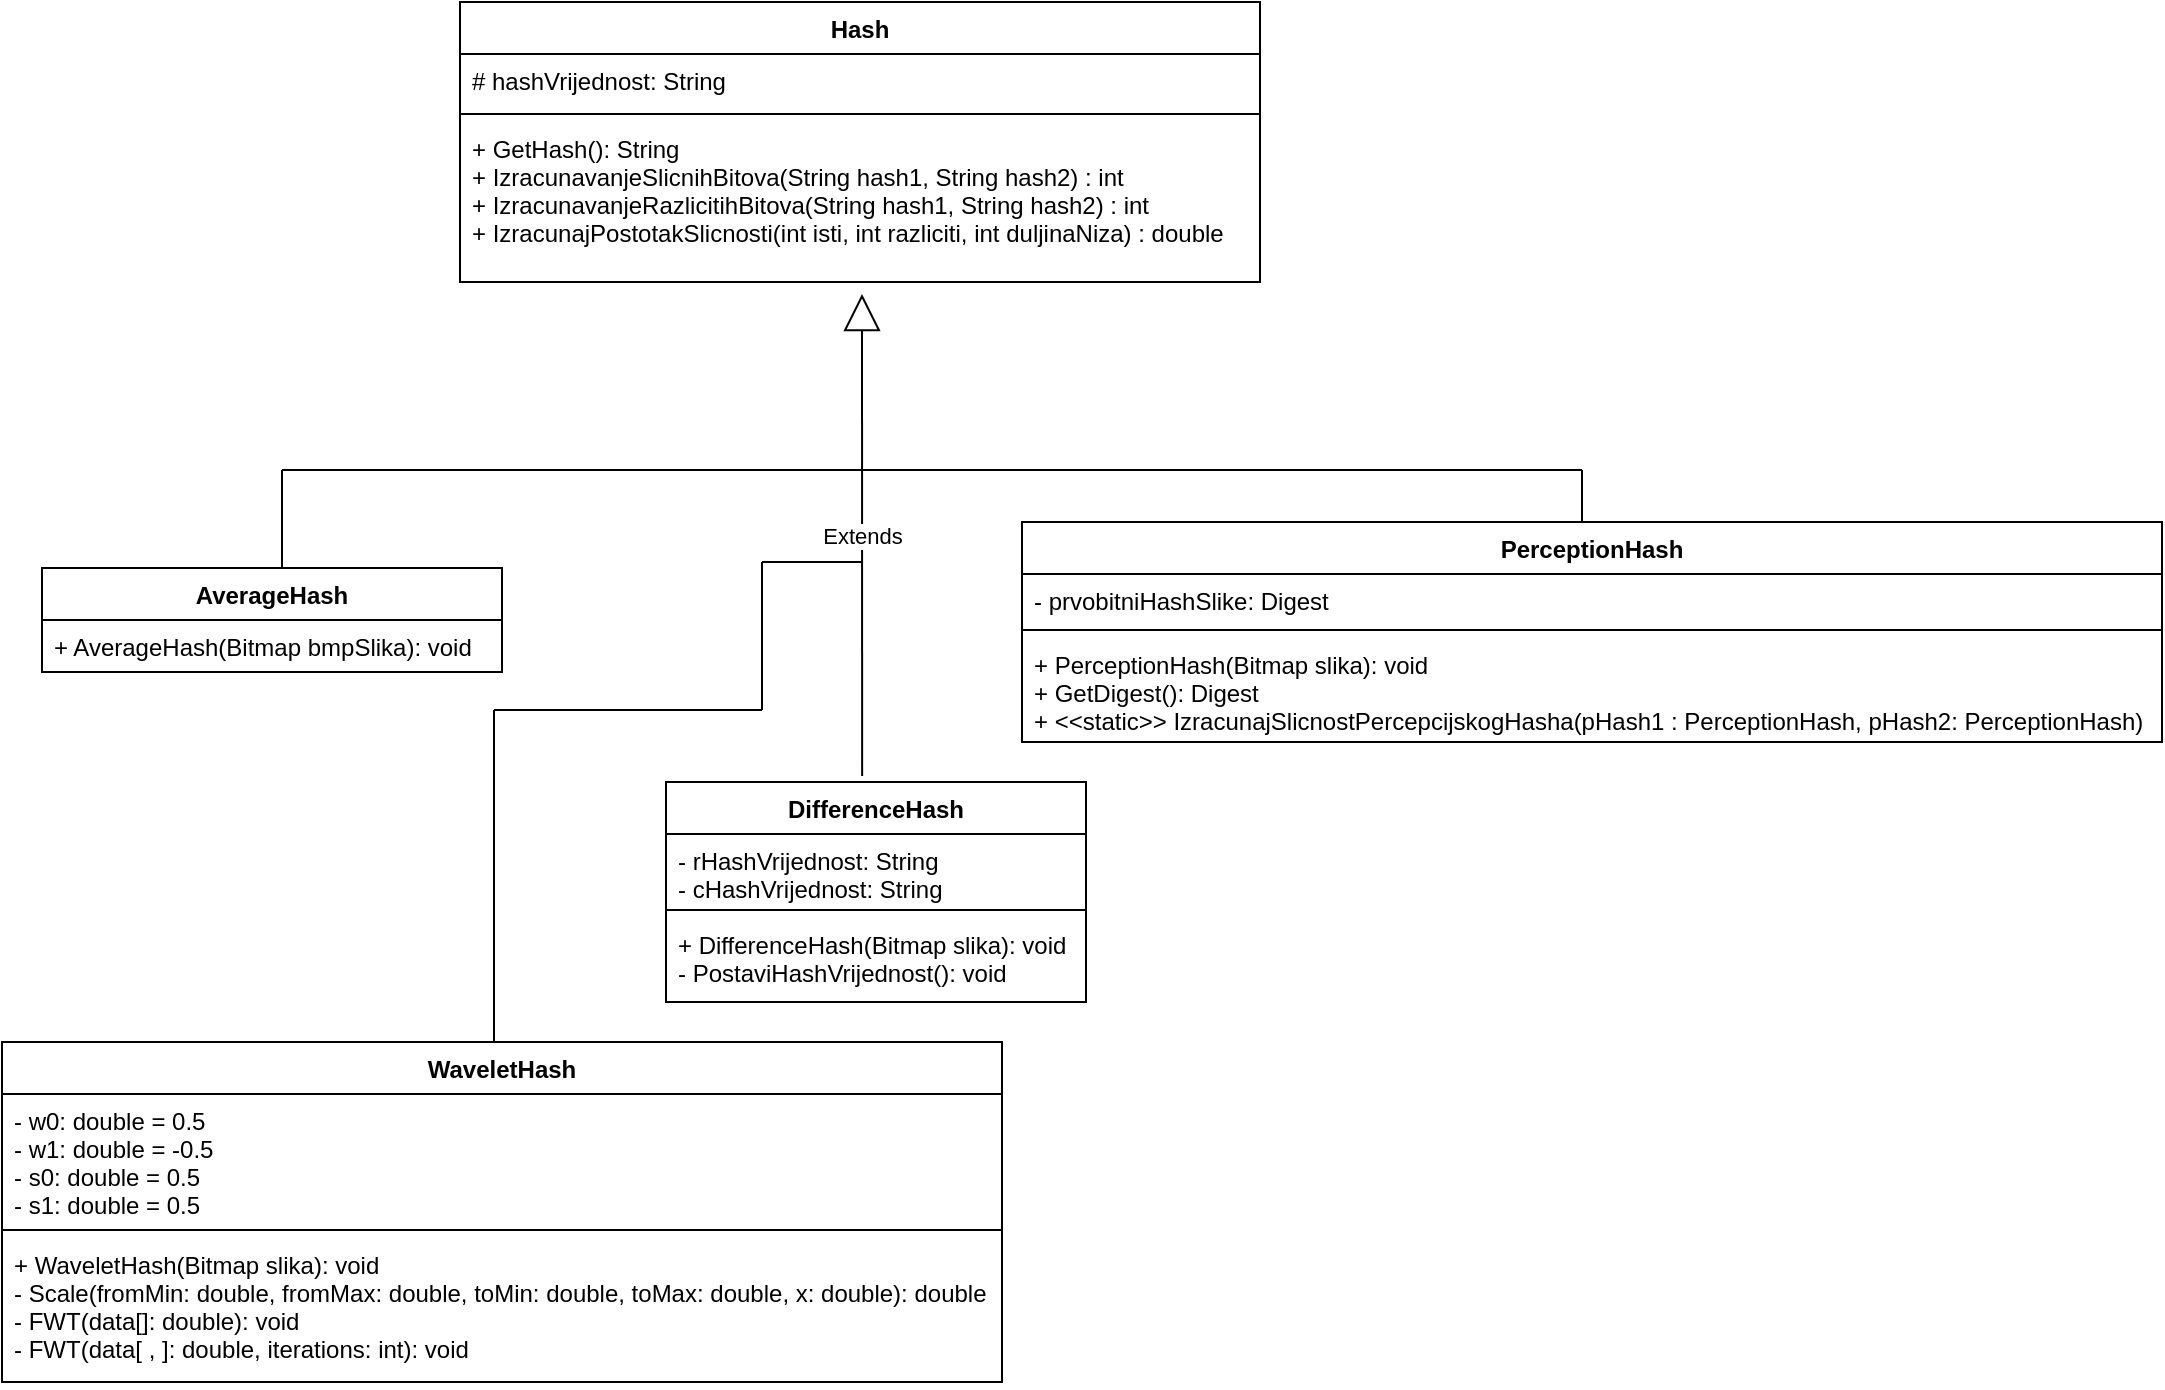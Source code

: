 <mxfile version="12.5.2" type="device"><diagram id="x8IMpiPrJYeHH6Swr816" name="Page-1"><mxGraphModel dx="1173" dy="596" grid="1" gridSize="10" guides="1" tooltips="1" connect="1" arrows="1" fold="1" page="1" pageScale="1" pageWidth="827" pageHeight="1169" math="0" shadow="0"><root><mxCell id="0"/><mxCell id="1" parent="0"/><mxCell id="HeN5N1ZVZEtHpaklhV_q-20" value="" style="line;strokeWidth=1;fillColor=none;align=left;verticalAlign=middle;spacingTop=-1;spacingLeft=3;spacingRight=3;rotatable=0;labelPosition=right;points=[];portConstraint=eastwest;direction=south;" parent="1" vertex="1"><mxGeometry x="136" y="264" width="8" height="53" as="geometry"/></mxCell><mxCell id="HeN5N1ZVZEtHpaklhV_q-5" value="Hash" style="swimlane;fontStyle=1;align=center;verticalAlign=top;childLayout=stackLayout;horizontal=1;startSize=26;horizontalStack=0;resizeParent=1;resizeParentMax=0;resizeLast=0;collapsible=1;marginBottom=0;" parent="1" vertex="1"><mxGeometry x="229" y="30" width="400" height="140" as="geometry"/></mxCell><mxCell id="HeN5N1ZVZEtHpaklhV_q-6" value="# hashVrijednost: String" style="text;strokeColor=none;fillColor=none;align=left;verticalAlign=top;spacingLeft=4;spacingRight=4;overflow=hidden;rotatable=0;points=[[0,0.5],[1,0.5]];portConstraint=eastwest;" parent="HeN5N1ZVZEtHpaklhV_q-5" vertex="1"><mxGeometry y="26" width="400" height="26" as="geometry"/></mxCell><mxCell id="HeN5N1ZVZEtHpaklhV_q-7" value="" style="line;strokeWidth=1;fillColor=none;align=left;verticalAlign=middle;spacingTop=-1;spacingLeft=3;spacingRight=3;rotatable=0;labelPosition=right;points=[];portConstraint=eastwest;" parent="HeN5N1ZVZEtHpaklhV_q-5" vertex="1"><mxGeometry y="52" width="400" height="8" as="geometry"/></mxCell><mxCell id="HeN5N1ZVZEtHpaklhV_q-8" value="+ GetHash(): String&#10;+ IzracunavanjeSlicnihBitova(String hash1, String hash2) : int&#10;+ IzracunavanjeRazlicitihBitova(String hash1, String hash2) : int&#10;+ IzracunajPostotakSlicnosti(int isti, int razliciti, int duljinaNiza) : double" style="text;strokeColor=none;fillColor=none;align=left;verticalAlign=top;spacingLeft=4;spacingRight=4;overflow=hidden;rotatable=0;points=[[0,0.5],[1,0.5]];portConstraint=eastwest;" parent="HeN5N1ZVZEtHpaklhV_q-5" vertex="1"><mxGeometry y="60" width="400" height="80" as="geometry"/></mxCell><mxCell id="HeN5N1ZVZEtHpaklhV_q-9" value="AverageHash" style="swimlane;fontStyle=1;align=center;verticalAlign=top;childLayout=stackLayout;horizontal=1;startSize=26;horizontalStack=0;resizeParent=1;resizeParentMax=0;resizeLast=0;collapsible=1;marginBottom=0;" parent="1" vertex="1"><mxGeometry x="20" y="313" width="230" height="52" as="geometry"/></mxCell><mxCell id="HeN5N1ZVZEtHpaklhV_q-12" value="+ AverageHash(Bitmap bmpSlika): void" style="text;strokeColor=none;fillColor=none;align=left;verticalAlign=top;spacingLeft=4;spacingRight=4;overflow=hidden;rotatable=0;points=[[0,0.5],[1,0.5]];portConstraint=eastwest;" parent="HeN5N1ZVZEtHpaklhV_q-9" vertex="1"><mxGeometry y="26" width="230" height="26" as="geometry"/></mxCell><mxCell id="HeN5N1ZVZEtHpaklhV_q-13" value="DifferenceHash" style="swimlane;fontStyle=1;align=center;verticalAlign=top;childLayout=stackLayout;horizontal=1;startSize=26;horizontalStack=0;resizeParent=1;resizeParentMax=0;resizeLast=0;collapsible=1;marginBottom=0;" parent="1" vertex="1"><mxGeometry x="332" y="420" width="210" height="110" as="geometry"/></mxCell><mxCell id="HeN5N1ZVZEtHpaklhV_q-14" value="- rHashVrijednost: String&#10;- cHashVrijednost: String" style="text;strokeColor=none;fillColor=none;align=left;verticalAlign=top;spacingLeft=4;spacingRight=4;overflow=hidden;rotatable=0;points=[[0,0.5],[1,0.5]];portConstraint=eastwest;" parent="HeN5N1ZVZEtHpaklhV_q-13" vertex="1"><mxGeometry y="26" width="210" height="34" as="geometry"/></mxCell><mxCell id="HeN5N1ZVZEtHpaklhV_q-15" value="" style="line;strokeWidth=1;fillColor=none;align=left;verticalAlign=middle;spacingTop=-1;spacingLeft=3;spacingRight=3;rotatable=0;labelPosition=right;points=[];portConstraint=eastwest;" parent="HeN5N1ZVZEtHpaklhV_q-13" vertex="1"><mxGeometry y="60" width="210" height="8" as="geometry"/></mxCell><mxCell id="HeN5N1ZVZEtHpaklhV_q-16" value="+ DifferenceHash(Bitmap slika): void&#10;- PostaviHashVrijednost(): void" style="text;strokeColor=none;fillColor=none;align=left;verticalAlign=top;spacingLeft=4;spacingRight=4;overflow=hidden;rotatable=0;points=[[0,0.5],[1,0.5]];portConstraint=eastwest;" parent="HeN5N1ZVZEtHpaklhV_q-13" vertex="1"><mxGeometry y="68" width="210" height="42" as="geometry"/></mxCell><mxCell id="HeN5N1ZVZEtHpaklhV_q-17" value="Extends" style="endArrow=block;endSize=16;endFill=0;html=1;exitX=0.467;exitY=-0.027;exitDx=0;exitDy=0;exitPerimeter=0;" parent="1" source="HeN5N1ZVZEtHpaklhV_q-13" edge="1"><mxGeometry width="160" relative="1" as="geometry"><mxPoint x="430" y="210" as="sourcePoint"/><mxPoint x="430" y="176" as="targetPoint"/></mxGeometry></mxCell><mxCell id="HeN5N1ZVZEtHpaklhV_q-19" value="" style="line;strokeWidth=1;fillColor=none;align=left;verticalAlign=middle;spacingTop=-1;spacingLeft=3;spacingRight=3;rotatable=0;labelPosition=right;points=[];portConstraint=eastwest;" parent="1" vertex="1"><mxGeometry x="140" y="260" width="290" height="8" as="geometry"/></mxCell><mxCell id="cKsr4wGO6Tvl3FSMJ3VA-3" value="PerceptionHash" style="swimlane;fontStyle=1;align=center;verticalAlign=top;childLayout=stackLayout;horizontal=1;startSize=26;horizontalStack=0;resizeParent=1;resizeParentMax=0;resizeLast=0;collapsible=1;marginBottom=0;" vertex="1" parent="1"><mxGeometry x="510" y="290" width="570" height="110" as="geometry"/></mxCell><mxCell id="cKsr4wGO6Tvl3FSMJ3VA-4" value="- prvobitniHashSlike: Digest" style="text;strokeColor=none;fillColor=none;align=left;verticalAlign=top;spacingLeft=4;spacingRight=4;overflow=hidden;rotatable=0;points=[[0,0.5],[1,0.5]];portConstraint=eastwest;" vertex="1" parent="cKsr4wGO6Tvl3FSMJ3VA-3"><mxGeometry y="26" width="570" height="24" as="geometry"/></mxCell><mxCell id="cKsr4wGO6Tvl3FSMJ3VA-5" value="" style="line;strokeWidth=1;fillColor=none;align=left;verticalAlign=middle;spacingTop=-1;spacingLeft=3;spacingRight=3;rotatable=0;labelPosition=right;points=[];portConstraint=eastwest;" vertex="1" parent="cKsr4wGO6Tvl3FSMJ3VA-3"><mxGeometry y="50" width="570" height="8" as="geometry"/></mxCell><mxCell id="cKsr4wGO6Tvl3FSMJ3VA-6" value="+ PerceptionHash(Bitmap slika): void&#10;+ GetDigest(): Digest&#10;+ &lt;&lt;static&gt;&gt; IzracunajSlicnostPercepcijskogHasha(pHash1 : PerceptionHash, pHash2: PerceptionHash)" style="text;strokeColor=none;fillColor=none;align=left;verticalAlign=top;spacingLeft=4;spacingRight=4;overflow=hidden;rotatable=0;points=[[0,0.5],[1,0.5]];portConstraint=eastwest;" vertex="1" parent="cKsr4wGO6Tvl3FSMJ3VA-3"><mxGeometry y="58" width="570" height="52" as="geometry"/></mxCell><mxCell id="cKsr4wGO6Tvl3FSMJ3VA-8" value="" style="line;strokeWidth=1;fillColor=none;align=left;verticalAlign=middle;spacingTop=-1;spacingLeft=3;spacingRight=3;rotatable=0;labelPosition=right;points=[];portConstraint=eastwest;" vertex="1" parent="1"><mxGeometry x="430" y="260" width="360" height="8" as="geometry"/></mxCell><mxCell id="cKsr4wGO6Tvl3FSMJ3VA-9" value="" style="line;strokeWidth=1;fillColor=none;align=left;verticalAlign=middle;spacingTop=-1;spacingLeft=3;spacingRight=3;rotatable=0;labelPosition=right;points=[];portConstraint=eastwest;direction=south;" vertex="1" parent="1"><mxGeometry x="786" y="264" width="8" height="26" as="geometry"/></mxCell><mxCell id="cKsr4wGO6Tvl3FSMJ3VA-10" value="WaveletHash" style="swimlane;fontStyle=1;align=center;verticalAlign=top;childLayout=stackLayout;horizontal=1;startSize=26;horizontalStack=0;resizeParent=1;resizeParentMax=0;resizeLast=0;collapsible=1;marginBottom=0;" vertex="1" parent="1"><mxGeometry y="550" width="500" height="170" as="geometry"/></mxCell><mxCell id="cKsr4wGO6Tvl3FSMJ3VA-11" value="- w0: double = 0.5&#10;- w1: double = -0.5&#10;- s0: double = 0.5&#10;- s1: double = 0.5" style="text;strokeColor=none;fillColor=none;align=left;verticalAlign=top;spacingLeft=4;spacingRight=4;overflow=hidden;rotatable=0;points=[[0,0.5],[1,0.5]];portConstraint=eastwest;" vertex="1" parent="cKsr4wGO6Tvl3FSMJ3VA-10"><mxGeometry y="26" width="500" height="64" as="geometry"/></mxCell><mxCell id="cKsr4wGO6Tvl3FSMJ3VA-12" value="" style="line;strokeWidth=1;fillColor=none;align=left;verticalAlign=middle;spacingTop=-1;spacingLeft=3;spacingRight=3;rotatable=0;labelPosition=right;points=[];portConstraint=eastwest;" vertex="1" parent="cKsr4wGO6Tvl3FSMJ3VA-10"><mxGeometry y="90" width="500" height="8" as="geometry"/></mxCell><mxCell id="cKsr4wGO6Tvl3FSMJ3VA-13" value="+ WaveletHash(Bitmap slika): void&#10;- Scale(fromMin: double, fromMax: double, toMin: double, toMax: double, x: double): double&#10;- FWT(data[]: double): void&#10;- FWT(data[ , ]: double, iterations: int): void" style="text;strokeColor=none;fillColor=none;align=left;verticalAlign=top;spacingLeft=4;spacingRight=4;overflow=hidden;rotatable=0;points=[[0,0.5],[1,0.5]];portConstraint=eastwest;" vertex="1" parent="cKsr4wGO6Tvl3FSMJ3VA-10"><mxGeometry y="98" width="500" height="72" as="geometry"/></mxCell><mxCell id="cKsr4wGO6Tvl3FSMJ3VA-19" value="" style="line;strokeWidth=1;fillColor=none;align=left;verticalAlign=middle;spacingTop=-1;spacingLeft=3;spacingRight=3;rotatable=0;labelPosition=right;points=[];portConstraint=eastwest;direction=south;" vertex="1" parent="1"><mxGeometry x="242" y="384" width="8" height="166" as="geometry"/></mxCell><mxCell id="cKsr4wGO6Tvl3FSMJ3VA-20" value="" style="line;strokeWidth=1;fillColor=none;align=left;verticalAlign=middle;spacingTop=-1;spacingLeft=3;spacingRight=3;rotatable=0;labelPosition=right;points=[];portConstraint=eastwest;" vertex="1" parent="1"><mxGeometry x="246" y="380" width="134" height="8" as="geometry"/></mxCell><mxCell id="cKsr4wGO6Tvl3FSMJ3VA-22" value="" style="line;strokeWidth=1;fillColor=none;align=left;verticalAlign=middle;spacingTop=-1;spacingLeft=3;spacingRight=3;rotatable=0;labelPosition=right;points=[];portConstraint=eastwest;direction=south;" vertex="1" parent="1"><mxGeometry x="376" y="310" width="8" height="74" as="geometry"/></mxCell><mxCell id="cKsr4wGO6Tvl3FSMJ3VA-23" value="" style="line;strokeWidth=1;fillColor=none;align=left;verticalAlign=middle;spacingTop=-1;spacingLeft=3;spacingRight=3;rotatable=0;labelPosition=right;points=[];portConstraint=eastwest;" vertex="1" parent="1"><mxGeometry x="380" y="306" width="50" height="8" as="geometry"/></mxCell></root></mxGraphModel></diagram></mxfile>